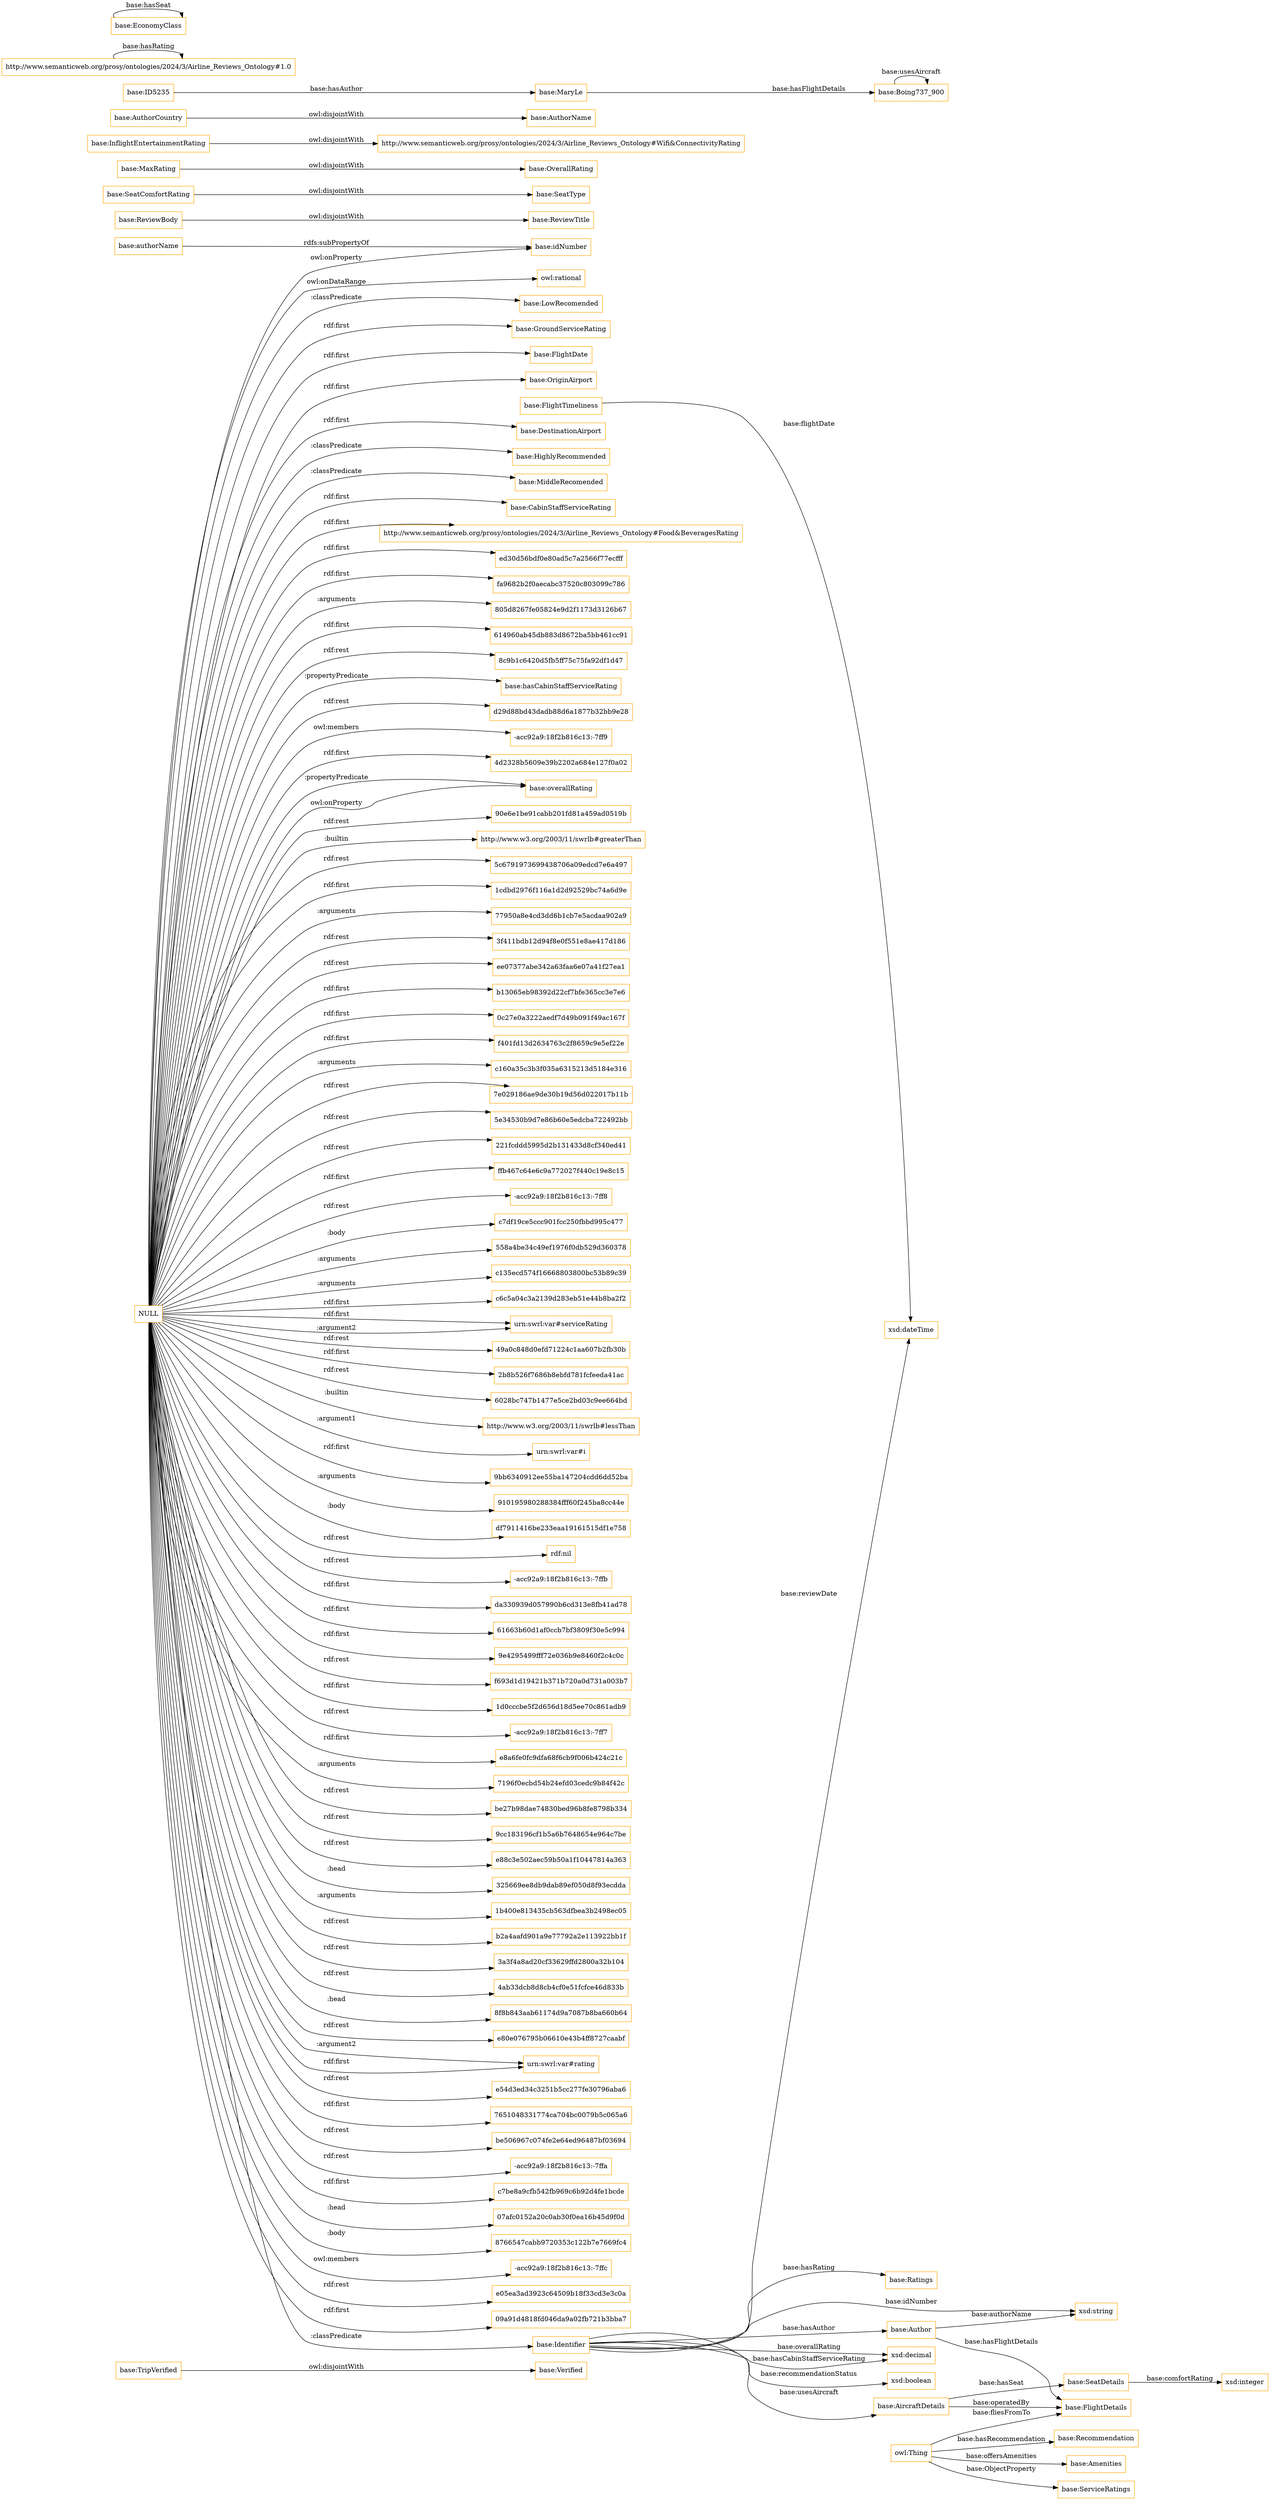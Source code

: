 digraph ar2dtool_diagram { 
rankdir=LR;
size="1501"
node [shape = rectangle, color="orange"]; "base:Verified" "base:LowRecomended" "base:ReviewBody" "base:GroundServiceRating" "base:FlightDate" "base:FlightDetails" "base:ServiceRatings" "base:SeatDetails" "base:OriginAirport" "base:SeatComfortRating" "base:OverallRating" "base:SeatType" "base:FlightTimeliness" "http://www.semanticweb.org/prosy/ontologies/2024/3/Airline_Reviews_Ontology#Wifi&ConnectivityRating" "base:Identifier" "base:DestinationAirport" "base:HighlyRecommended" "base:Recommendation" "base:ReviewTitle" "base:Amenities" "base:Ratings" "base:MiddleRecomended" "base:CabinStaffServiceRating" "base:MaxRating" "base:Author" "base:InflightEntertainmentRating" "base:TripVerified" "base:AircraftDetails" "base:AuthorCountry" "base:AuthorName" "http://www.semanticweb.org/prosy/ontologies/2024/3/Airline_Reviews_Ontology#Food&BeveragesRating" ; /*classes style*/
	"NULL" -> "base:DestinationAirport" [ label = "rdf:first" ];
	"NULL" -> "ed30d56bdf0e80ad5c7a2566f77ecfff" [ label = "rdf:first" ];
	"NULL" -> "fa9682b2f0aecabc37520c803099c786" [ label = "rdf:first" ];
	"NULL" -> "805d8267fe05824e9d2f1173d3126b67" [ label = ":arguments" ];
	"NULL" -> "614960ab45db883d8672ba5bb461cc91" [ label = "rdf:first" ];
	"NULL" -> "8c9b1c6420d5fb5ff75c75fa92df1d47" [ label = "rdf:rest" ];
	"NULL" -> "base:hasCabinStaffServiceRating" [ label = ":propertyPredicate" ];
	"NULL" -> "d29d88bd43dadb88d6a1877b32bb9e28" [ label = "rdf:rest" ];
	"NULL" -> "-acc92a9:18f2b816c13:-7ff9" [ label = "owl:members" ];
	"NULL" -> "4d2328b5609e39b2202a684e127f0a02" [ label = "rdf:first" ];
	"NULL" -> "base:overallRating" [ label = ":propertyPredicate" ];
	"NULL" -> "90e6e1be91cabb201fd81a459ad0519b" [ label = "rdf:rest" ];
	"NULL" -> "base:CabinStaffServiceRating" [ label = "rdf:first" ];
	"NULL" -> "http://www.w3.org/2003/11/swrlb#greaterThan" [ label = ":builtin" ];
	"NULL" -> "5c6791973699438706a09edcd7e6a497" [ label = "rdf:rest" ];
	"NULL" -> "1cdbd2976f116a1d2d92529bc74a6d9e" [ label = "rdf:first" ];
	"NULL" -> "77950a8e4cd3dd6b1cb7e5acdaa902a9" [ label = ":arguments" ];
	"NULL" -> "3f411bdb12d94f8e0f551e8ae417d186" [ label = "rdf:rest" ];
	"NULL" -> "ee07377abe342a63faa6e07a41f27ea1" [ label = "rdf:rest" ];
	"NULL" -> "b13065eb98392d22cf7bfe365cc3e7e6" [ label = "rdf:first" ];
	"NULL" -> "0c27e0a3222aedf7d49b091f49ac167f" [ label = "rdf:first" ];
	"NULL" -> "base:OriginAirport" [ label = "rdf:first" ];
	"NULL" -> "f401fd13d2634763c2f8659c9e5ef22e" [ label = "rdf:first" ];
	"NULL" -> "c160a35c3b3f035a6315213d5184e316" [ label = ":arguments" ];
	"NULL" -> "7e029186ae9de30b19d56d022017b11b" [ label = "rdf:rest" ];
	"NULL" -> "5e34530b9d7e86b60e5edcba722492bb" [ label = "rdf:rest" ];
	"NULL" -> "221fcddd5995d2b131433d8cf340ed41" [ label = "rdf:rest" ];
	"NULL" -> "ffb467c64e6c9a772027f440c19e8c15" [ label = "rdf:first" ];
	"NULL" -> "-acc92a9:18f2b816c13:-7ff8" [ label = "rdf:rest" ];
	"NULL" -> "http://www.semanticweb.org/prosy/ontologies/2024/3/Airline_Reviews_Ontology#Food&BeveragesRating" [ label = "rdf:first" ];
	"NULL" -> "base:HighlyRecommended" [ label = ":classPredicate" ];
	"NULL" -> "c7df19ce5ccc901fcc250fbbd995c477" [ label = ":body" ];
	"NULL" -> "558a4be34c49ef1976f0db529d360378" [ label = ":arguments" ];
	"NULL" -> "c135ecd574f16668803800bc53b89c39" [ label = ":arguments" ];
	"NULL" -> "base:MiddleRecomended" [ label = ":classPredicate" ];
	"NULL" -> "c6c5a04c3a2139d283eb51e44b8ba2f2" [ label = "rdf:first" ];
	"NULL" -> "urn:swrl:var#serviceRating" [ label = ":argument2" ];
	"NULL" -> "49a0c848d0efd71224c1aa607b2fb30b" [ label = "rdf:rest" ];
	"NULL" -> "base:overallRating" [ label = "owl:onProperty" ];
	"NULL" -> "2b8b526f7686b8ebfd781fcfeeda41ac" [ label = "rdf:first" ];
	"NULL" -> "6028bc747b1477e5ce2bd03c9ee664bd" [ label = "rdf:rest" ];
	"NULL" -> "http://www.w3.org/2003/11/swrlb#lessThan" [ label = ":builtin" ];
	"NULL" -> "urn:swrl:var#i" [ label = ":argument1" ];
	"NULL" -> "9bb6340912ee55ba147204cdd6dd52ba" [ label = "rdf:first" ];
	"NULL" -> "910195980288384fff60f245ba8cc44e" [ label = ":arguments" ];
	"NULL" -> "df7911416be233eaa19161515df1e758" [ label = ":body" ];
	"NULL" -> "rdf:nil" [ label = "rdf:rest" ];
	"NULL" -> "-acc92a9:18f2b816c13:-7ffb" [ label = "rdf:rest" ];
	"NULL" -> "da330939d057990b6cd313e8fb41ad78" [ label = "rdf:first" ];
	"NULL" -> "61663b60d1af0ccb7bf3809f30e5c994" [ label = "rdf:first" ];
	"NULL" -> "9e4295499fff72e036b9e8460f2c4c0c" [ label = "rdf:first" ];
	"NULL" -> "base:FlightDate" [ label = "rdf:first" ];
	"NULL" -> "f693d1d19421b371b720a0d731a003b7" [ label = "rdf:rest" ];
	"NULL" -> "1d0cccbe5f2d656d18d5ee70c861adb9" [ label = "rdf:first" ];
	"NULL" -> "-acc92a9:18f2b816c13:-7ff7" [ label = "rdf:rest" ];
	"NULL" -> "e8a6fe0fc9dfa68f6cb9f006b424c21c" [ label = "rdf:first" ];
	"NULL" -> "7196f0ecbd54b24efd03cedc9b84f42c" [ label = ":arguments" ];
	"NULL" -> "be27b98dae74830bed96b8fe8798b334" [ label = "rdf:rest" ];
	"NULL" -> "9cc183196cf1b5a6b7648654e964c7be" [ label = "rdf:rest" ];
	"NULL" -> "e88c3e502aec59b50a1f10447814a363" [ label = "rdf:rest" ];
	"NULL" -> "325669ee8db9dab89ef050d8f93ecdda" [ label = ":head" ];
	"NULL" -> "1b400e813435cb563dfbea3b2498ec05" [ label = ":arguments" ];
	"NULL" -> "b2a4aafd901a9e77792a2e113922bb1f" [ label = "rdf:rest" ];
	"NULL" -> "3a3f4a8ad20cf33629ffd2800a32b104" [ label = "rdf:rest" ];
	"NULL" -> "4ab33dcb8d8cb4cf0e51fcfce46d833b" [ label = "rdf:rest" ];
	"NULL" -> "base:LowRecomended" [ label = ":classPredicate" ];
	"NULL" -> "8f8b843aab61174d9a7087b8ba660b64" [ label = ":head" ];
	"NULL" -> "e80e076795b06610e43b4ff8727caabf" [ label = "rdf:rest" ];
	"NULL" -> "urn:swrl:var#rating" [ label = "rdf:first" ];
	"NULL" -> "e54d3ed34c3251b5cc277fe30796aba6" [ label = "rdf:rest" ];
	"NULL" -> "7651048331774ca704bc0079b5c065a6" [ label = "rdf:first" ];
	"NULL" -> "base:GroundServiceRating" [ label = "rdf:first" ];
	"NULL" -> "be506967c074fe2e64ed96487bf03694" [ label = "rdf:rest" ];
	"NULL" -> "urn:swrl:var#rating" [ label = ":argument2" ];
	"NULL" -> "-acc92a9:18f2b816c13:-7ffa" [ label = "rdf:rest" ];
	"NULL" -> "base:Identifier" [ label = ":classPredicate" ];
	"NULL" -> "c7be8a9cfb542fb969c6b92d4fe1bcde" [ label = "rdf:first" ];
	"NULL" -> "07afc0152a20c0ab30f0ea16b45d9f0d" [ label = ":head" ];
	"NULL" -> "8766547cabb9720353c122b7e7669fc4" [ label = ":body" ];
	"NULL" -> "urn:swrl:var#serviceRating" [ label = "rdf:first" ];
	"NULL" -> "-acc92a9:18f2b816c13:-7ffc" [ label = "owl:members" ];
	"NULL" -> "e05ea3ad3923c64509b18f33cd3e3c0a" [ label = "rdf:rest" ];
	"NULL" -> "09a91d4818fd046da9a02fb721b3bba7" [ label = "rdf:first" ];
	"NULL" -> "owl:rational" [ label = "owl:onDataRange" ];
	"NULL" -> "base:idNumber" [ label = "owl:onProperty" ];
	"base:ReviewBody" -> "base:ReviewTitle" [ label = "owl:disjointWith" ];
	"base:SeatComfortRating" -> "base:SeatType" [ label = "owl:disjointWith" ];
	"base:Boing737_900" -> "base:Boing737_900" [ label = "base:usesAircraft" ];
	"base:authorName" -> "base:idNumber" [ label = "rdfs:subPropertyOf" ];
	"base:AuthorCountry" -> "base:AuthorName" [ label = "owl:disjointWith" ];
	"base:ID5235" -> "base:MaryLe" [ label = "base:hasAuthor" ];
	"base:TripVerified" -> "base:Verified" [ label = "owl:disjointWith" ];
	"base:MaxRating" -> "base:OverallRating" [ label = "owl:disjointWith" ];
	"http://www.semanticweb.org/prosy/ontologies/2024/3/Airline_Reviews_Ontology#1.0" -> "http://www.semanticweb.org/prosy/ontologies/2024/3/Airline_Reviews_Ontology#1.0" [ label = "base:hasRating" ];
	"base:MaryLe" -> "base:Boing737_900" [ label = "base:hasFlightDetails" ];
	"base:EconomyClass" -> "base:EconomyClass" [ label = "base:hasSeat" ];
	"base:InflightEntertainmentRating" -> "http://www.semanticweb.org/prosy/ontologies/2024/3/Airline_Reviews_Ontology#Wifi&ConnectivityRating" [ label = "owl:disjointWith" ];
	"base:AircraftDetails" -> "base:SeatDetails" [ label = "base:hasSeat" ];
	"base:Identifier" -> "xsd:boolean" [ label = "base:recommendationStatus" ];
	"base:FlightTimeliness" -> "xsd:dateTime" [ label = "base:flightDate" ];
	"base:Identifier" -> "xsd:string" [ label = "base:idNumber" ];
	"base:Identifier" -> "xsd:decimal" [ label = "base:overallRating" ];
	"base:Identifier" -> "xsd:dateTime" [ label = "base:reviewDate" ];
	"owl:Thing" -> "base:Recommendation" [ label = "base:hasRecommendation" ];
	"base:Author" -> "xsd:string" [ label = "base:authorName" ];
	"owl:Thing" -> "base:Amenities" [ label = "base:offersAmenities" ];
	"owl:Thing" -> "base:FlightDetails" [ label = "base:fliesFromTo" ];
	"base:Author" -> "base:FlightDetails" [ label = "base:hasFlightDetails" ];
	"base:Identifier" -> "base:Author" [ label = "base:hasAuthor" ];
	"base:AircraftDetails" -> "base:FlightDetails" [ label = "base:operatedBy" ];
	"base:Identifier" -> "base:AircraftDetails" [ label = "base:usesAircraft" ];
	"base:SeatDetails" -> "xsd:integer" [ label = "base:comfortRating" ];
	"base:Identifier" -> "xsd:decimal" [ label = "base:hasCabinStaffServiceRating" ];
	"owl:Thing" -> "base:ServiceRatings" [ label = "base:ObjectProperty" ];
	"base:Identifier" -> "base:Ratings" [ label = "base:hasRating" ];

}
